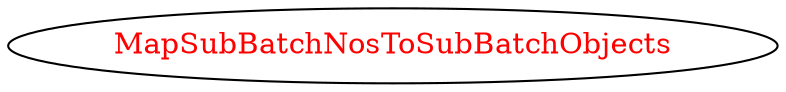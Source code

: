 digraph dependencyGraph {
 concentrate=true;
 ranksep="2.0";
 rankdir="LR"; 
 splines="ortho";
"MapSubBatchNosToSubBatchObjects" [fontcolor="red"];
}